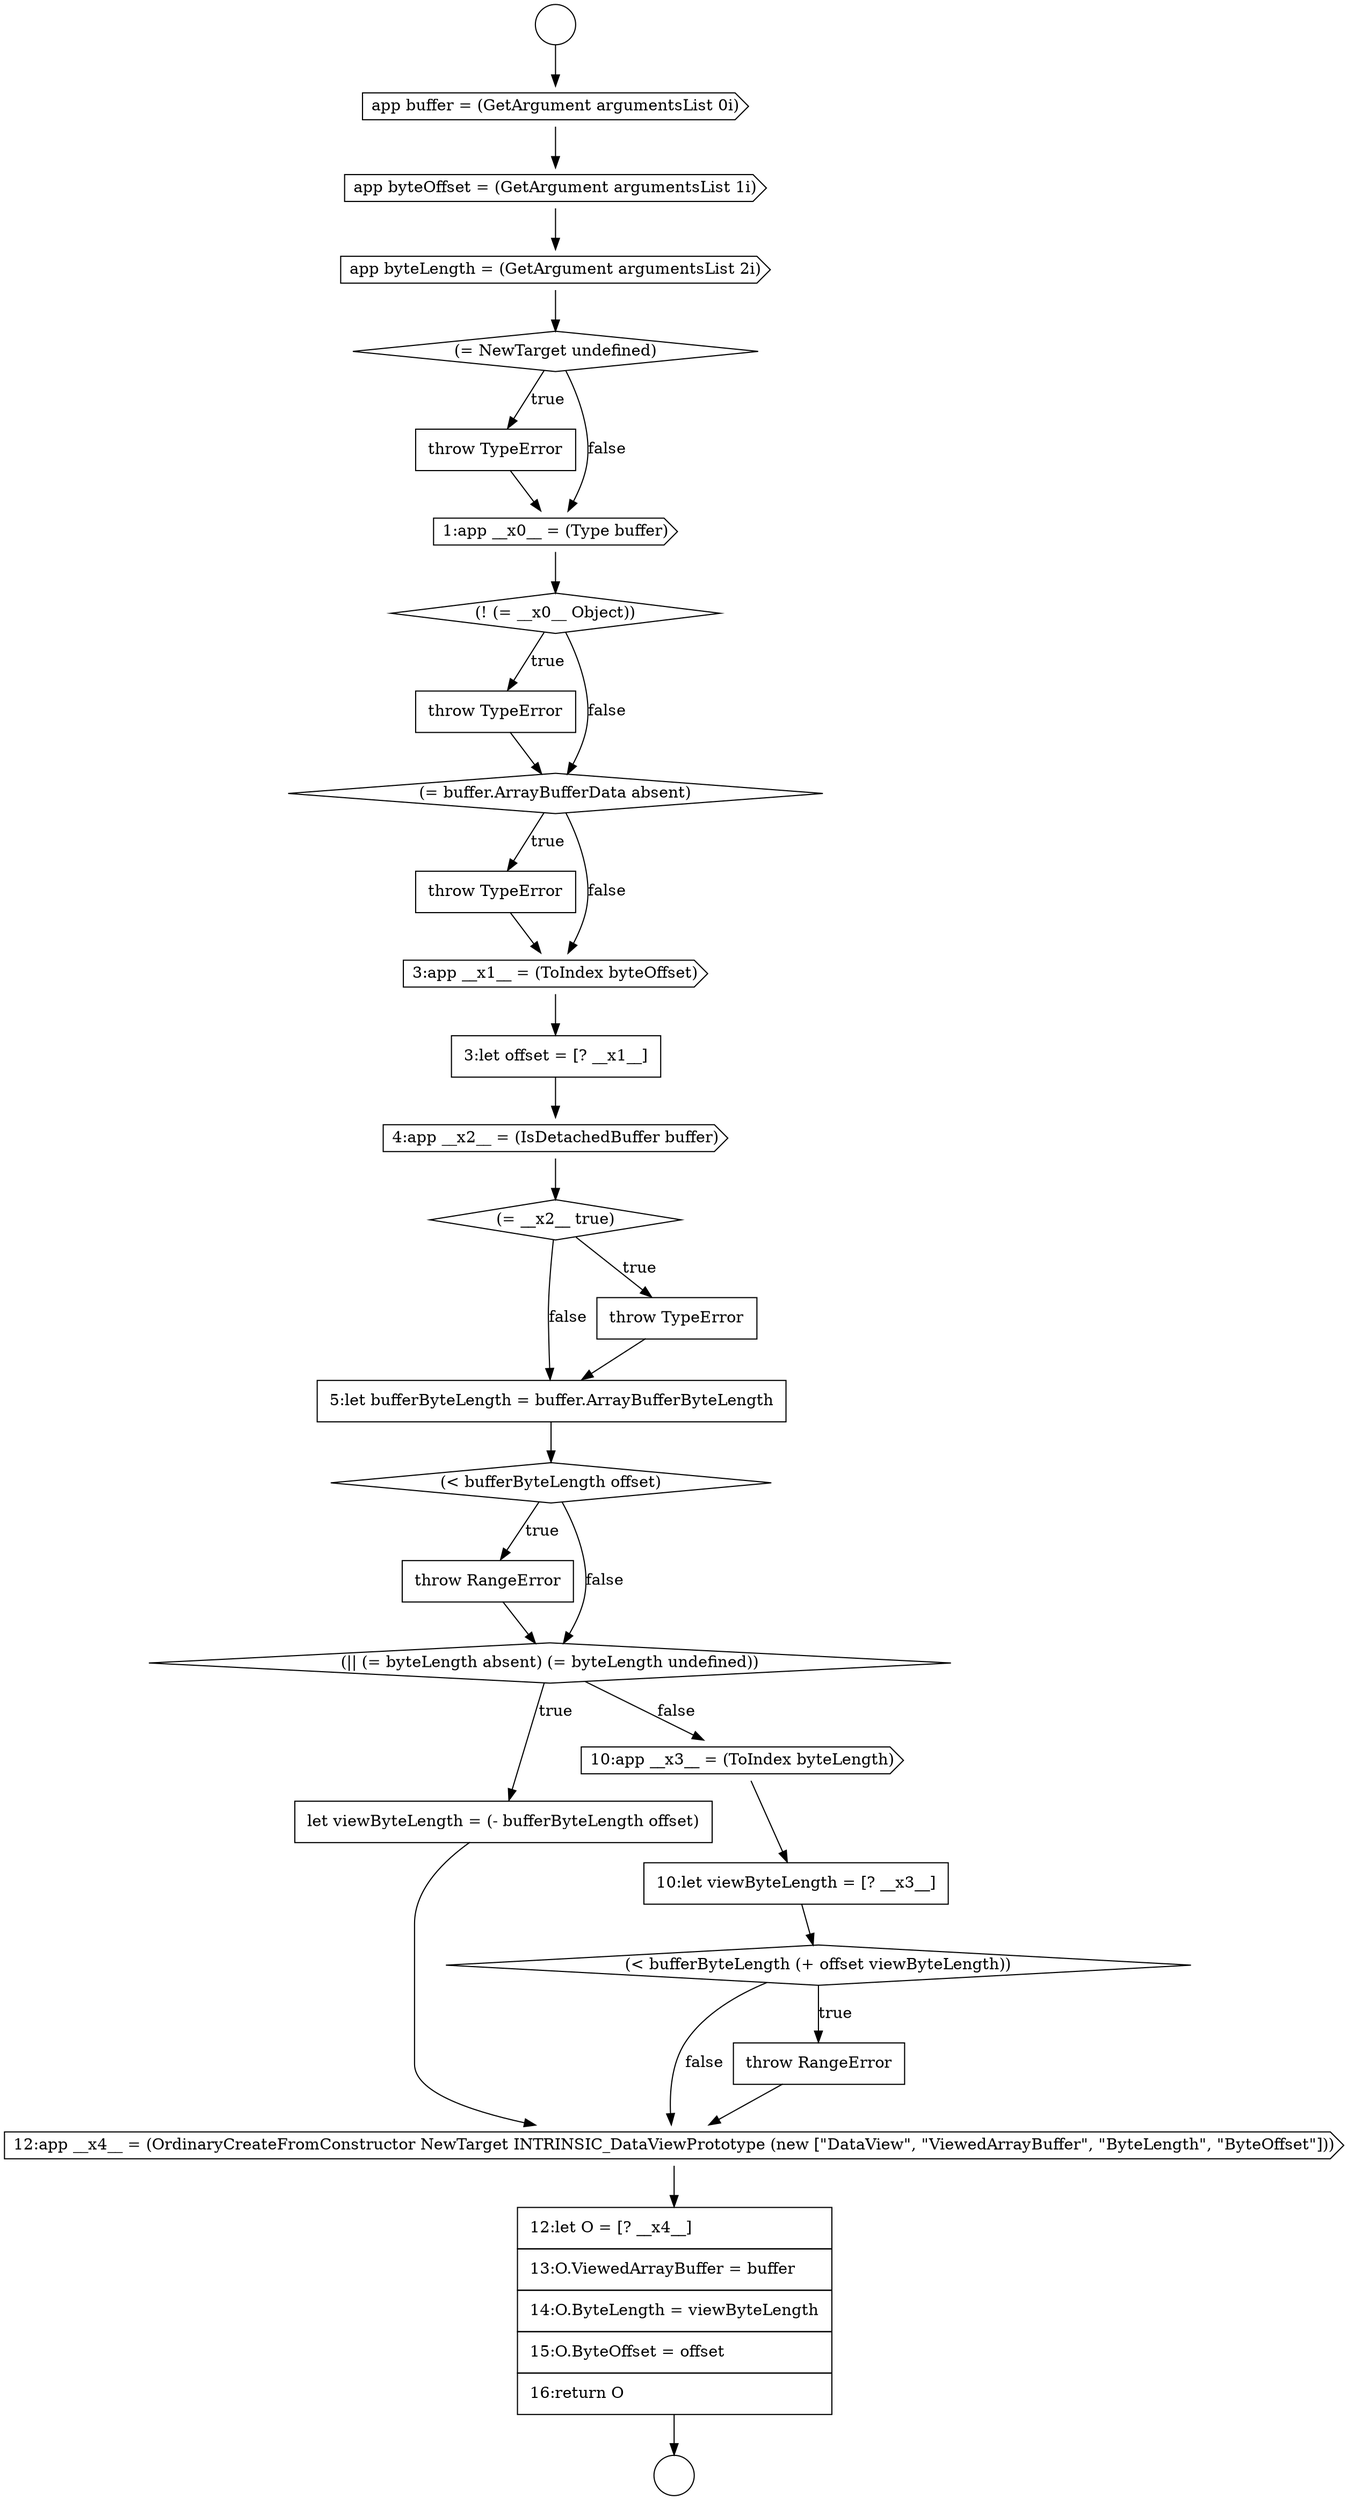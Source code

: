 digraph {
  node15698 [shape=cds, label=<<font color="black">12:app __x4__ = (OrdinaryCreateFromConstructor NewTarget INTRINSIC_DataViewPrototype (new [&quot;DataView&quot;, &quot;ViewedArrayBuffer&quot;, &quot;ByteLength&quot;, &quot;ByteOffset&quot;]))</font>> color="black" fillcolor="white" style=filled]
  node15678 [shape=none, margin=0, label=<<font color="black">
    <table border="0" cellborder="1" cellspacing="0" cellpadding="10">
      <tr><td align="left">throw TypeError</td></tr>
    </table>
  </font>> color="black" fillcolor="white" style=filled]
  node15691 [shape=none, margin=0, label=<<font color="black">
    <table border="0" cellborder="1" cellspacing="0" cellpadding="10">
      <tr><td align="left">throw RangeError</td></tr>
    </table>
  </font>> color="black" fillcolor="white" style=filled]
  node15681 [shape=none, margin=0, label=<<font color="black">
    <table border="0" cellborder="1" cellspacing="0" cellpadding="10">
      <tr><td align="left">throw TypeError</td></tr>
    </table>
  </font>> color="black" fillcolor="white" style=filled]
  node15686 [shape=cds, label=<<font color="black">4:app __x2__ = (IsDetachedBuffer buffer)</font>> color="black" fillcolor="white" style=filled]
  node15689 [shape=none, margin=0, label=<<font color="black">
    <table border="0" cellborder="1" cellspacing="0" cellpadding="10">
      <tr><td align="left">5:let bufferByteLength = buffer.ArrayBufferByteLength</td></tr>
    </table>
  </font>> color="black" fillcolor="white" style=filled]
  node15693 [shape=none, margin=0, label=<<font color="black">
    <table border="0" cellborder="1" cellspacing="0" cellpadding="10">
      <tr><td align="left">let viewByteLength = (- bufferByteLength offset)</td></tr>
    </table>
  </font>> color="black" fillcolor="white" style=filled]
  node15676 [shape=cds, label=<<font color="black">app byteLength = (GetArgument argumentsList 2i)</font>> color="black" fillcolor="white" style=filled]
  node15677 [shape=diamond, label=<<font color="black">(= NewTarget undefined)</font>> color="black" fillcolor="white" style=filled]
  node15672 [shape=circle label=" " color="black" fillcolor="white" style=filled]
  node15685 [shape=none, margin=0, label=<<font color="black">
    <table border="0" cellborder="1" cellspacing="0" cellpadding="10">
      <tr><td align="left">3:let offset = [? __x1__]</td></tr>
    </table>
  </font>> color="black" fillcolor="white" style=filled]
  node15699 [shape=none, margin=0, label=<<font color="black">
    <table border="0" cellborder="1" cellspacing="0" cellpadding="10">
      <tr><td align="left">12:let O = [? __x4__]</td></tr>
      <tr><td align="left">13:O.ViewedArrayBuffer = buffer</td></tr>
      <tr><td align="left">14:O.ByteLength = viewByteLength</td></tr>
      <tr><td align="left">15:O.ByteOffset = offset</td></tr>
      <tr><td align="left">16:return O</td></tr>
    </table>
  </font>> color="black" fillcolor="white" style=filled]
  node15673 [shape=circle label=" " color="black" fillcolor="white" style=filled]
  node15694 [shape=cds, label=<<font color="black">10:app __x3__ = (ToIndex byteLength)</font>> color="black" fillcolor="white" style=filled]
  node15683 [shape=none, margin=0, label=<<font color="black">
    <table border="0" cellborder="1" cellspacing="0" cellpadding="10">
      <tr><td align="left">throw TypeError</td></tr>
    </table>
  </font>> color="black" fillcolor="white" style=filled]
  node15688 [shape=none, margin=0, label=<<font color="black">
    <table border="0" cellborder="1" cellspacing="0" cellpadding="10">
      <tr><td align="left">throw TypeError</td></tr>
    </table>
  </font>> color="black" fillcolor="white" style=filled]
  node15674 [shape=cds, label=<<font color="black">app buffer = (GetArgument argumentsList 0i)</font>> color="black" fillcolor="white" style=filled]
  node15680 [shape=diamond, label=<<font color="black">(! (= __x0__ Object))</font>> color="black" fillcolor="white" style=filled]
  node15695 [shape=none, margin=0, label=<<font color="black">
    <table border="0" cellborder="1" cellspacing="0" cellpadding="10">
      <tr><td align="left">10:let viewByteLength = [? __x3__]</td></tr>
    </table>
  </font>> color="black" fillcolor="white" style=filled]
  node15684 [shape=cds, label=<<font color="black">3:app __x1__ = (ToIndex byteOffset)</font>> color="black" fillcolor="white" style=filled]
  node15682 [shape=diamond, label=<<font color="black">(= buffer.ArrayBufferData absent)</font>> color="black" fillcolor="white" style=filled]
  node15697 [shape=none, margin=0, label=<<font color="black">
    <table border="0" cellborder="1" cellspacing="0" cellpadding="10">
      <tr><td align="left">throw RangeError</td></tr>
    </table>
  </font>> color="black" fillcolor="white" style=filled]
  node15687 [shape=diamond, label=<<font color="black">(= __x2__ true)</font>> color="black" fillcolor="white" style=filled]
  node15692 [shape=diamond, label=<<font color="black">(|| (= byteLength absent) (= byteLength undefined))</font>> color="black" fillcolor="white" style=filled]
  node15675 [shape=cds, label=<<font color="black">app byteOffset = (GetArgument argumentsList 1i)</font>> color="black" fillcolor="white" style=filled]
  node15696 [shape=diamond, label=<<font color="black">(&lt; bufferByteLength (+ offset viewByteLength))</font>> color="black" fillcolor="white" style=filled]
  node15679 [shape=cds, label=<<font color="black">1:app __x0__ = (Type buffer)</font>> color="black" fillcolor="white" style=filled]
  node15690 [shape=diamond, label=<<font color="black">(&lt; bufferByteLength offset)</font>> color="black" fillcolor="white" style=filled]
  node15672 -> node15674 [ color="black"]
  node15684 -> node15685 [ color="black"]
  node15677 -> node15678 [label=<<font color="black">true</font>> color="black"]
  node15677 -> node15679 [label=<<font color="black">false</font>> color="black"]
  node15676 -> node15677 [ color="black"]
  node15691 -> node15692 [ color="black"]
  node15682 -> node15683 [label=<<font color="black">true</font>> color="black"]
  node15682 -> node15684 [label=<<font color="black">false</font>> color="black"]
  node15696 -> node15697 [label=<<font color="black">true</font>> color="black"]
  node15696 -> node15698 [label=<<font color="black">false</font>> color="black"]
  node15697 -> node15698 [ color="black"]
  node15698 -> node15699 [ color="black"]
  node15693 -> node15698 [ color="black"]
  node15686 -> node15687 [ color="black"]
  node15680 -> node15681 [label=<<font color="black">true</font>> color="black"]
  node15680 -> node15682 [label=<<font color="black">false</font>> color="black"]
  node15699 -> node15673 [ color="black"]
  node15687 -> node15688 [label=<<font color="black">true</font>> color="black"]
  node15687 -> node15689 [label=<<font color="black">false</font>> color="black"]
  node15689 -> node15690 [ color="black"]
  node15681 -> node15682 [ color="black"]
  node15683 -> node15684 [ color="black"]
  node15678 -> node15679 [ color="black"]
  node15690 -> node15691 [label=<<font color="black">true</font>> color="black"]
  node15690 -> node15692 [label=<<font color="black">false</font>> color="black"]
  node15688 -> node15689 [ color="black"]
  node15675 -> node15676 [ color="black"]
  node15694 -> node15695 [ color="black"]
  node15685 -> node15686 [ color="black"]
  node15674 -> node15675 [ color="black"]
  node15695 -> node15696 [ color="black"]
  node15679 -> node15680 [ color="black"]
  node15692 -> node15693 [label=<<font color="black">true</font>> color="black"]
  node15692 -> node15694 [label=<<font color="black">false</font>> color="black"]
}
